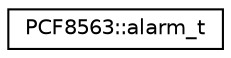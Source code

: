 digraph "Graphical Class Hierarchy"
{
  edge [fontname="Helvetica",fontsize="10",labelfontname="Helvetica",labelfontsize="10"];
  node [fontname="Helvetica",fontsize="10",shape=record];
  rankdir="LR";
  Node1 [label="PCF8563::alarm_t",height=0.2,width=0.4,color="black", fillcolor="white", style="filled",URL="$d0/d73/structPCF8563_1_1alarm__t.html"];
}
